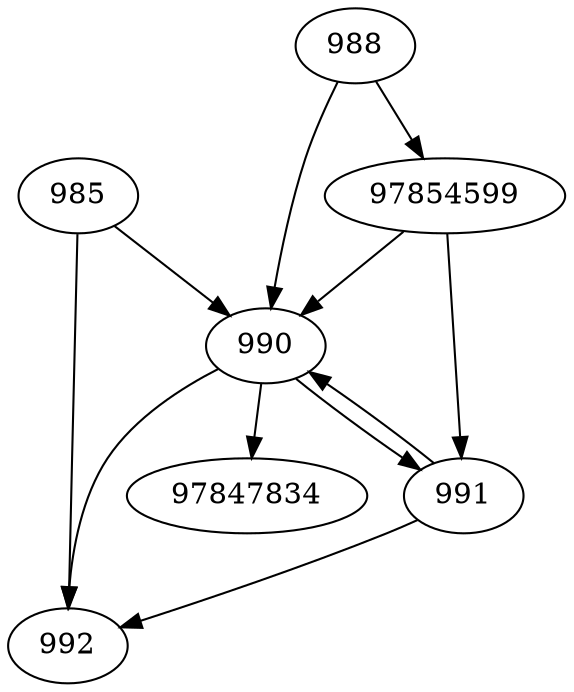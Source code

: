 strict digraph  {
992;
97854599;
985;
97847834;
988;
990;
991;
97854599 -> 990;
97854599 -> 991;
985 -> 990;
985 -> 992;
988 -> 990;
988 -> 97854599;
990 -> 991;
990 -> 992;
990 -> 97847834;
991 -> 990;
991 -> 992;
}
